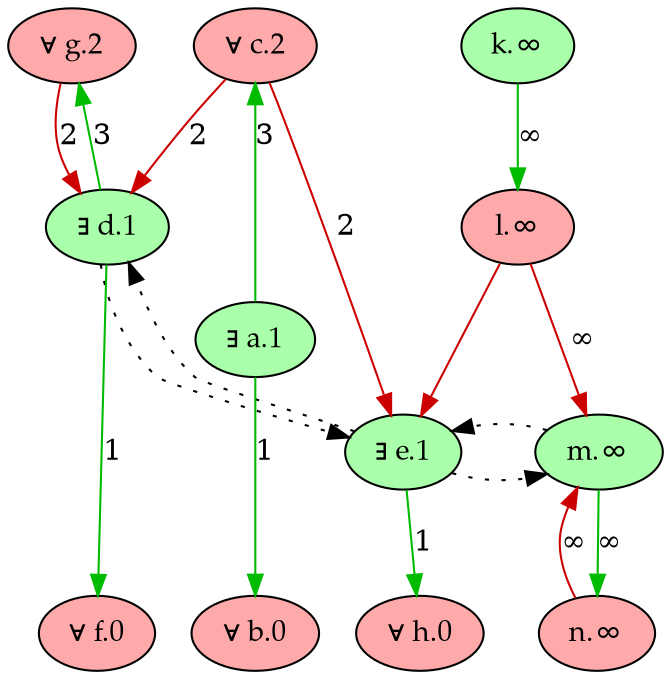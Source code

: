 digraph {
    rankdir="TB"
    node [style=filled fontname="Palatino"]
    node [fillcolor="#AAFFAA"]
    "e" [label="∃ e.1"]
    "d" [label="∃ d.1"]
    "a" [label="∃ a.1"]
    "k" [label="k.∞"]
    "m" [label="m.∞"]
    node [fillcolor="#FFAAAA"]
    "b" [label="∀ b.0"]
    "f" [label="∀ f.0"]
    "h" [label="∀ h.0"]
    "c" [label="∀ c.2"]
    "g" [label="∀ g.2"]
    "l" [label="l.∞"]
    "n" [label="n.∞"]
  edge [color="#00BB00" style="solid" dir="forward" label="1"]
        "a" -> "b" 
        "d" -> "f" 
        "e" -> "h" 
  edge [color="#00BB00" style="solid" dir="forward" label="3"]
        "a" -> "c" 
        "d" -> "g" 
  edge [color="#00BB00" style="solid" dir="forward" label="∞"]
        "k" -> "l" 
        "m" -> "n" 
  edge [color="#CC0000" style="solid" dir="forward" label="2"]
        "c" -> "d" 
        "c" -> "e" 
        "g" -> "d" 
  edge [color="#CC0000" style="solid" dir="forward" label=""]
        "l" -> "e" 
  edge [color="#CC0000" style="solid" dir="forward" label="∞"]
        "l" -> "m" 
        "n" -> "m" 
  edge [color="black" style="dotted" dir="forward" label="" constraint=false]
        "d" -> "e" 
        "e" -> "d" 
        "e" -> "m" 
        "m" -> "e" 
    {rank = max b f h}
    {rank = min c g}
}
